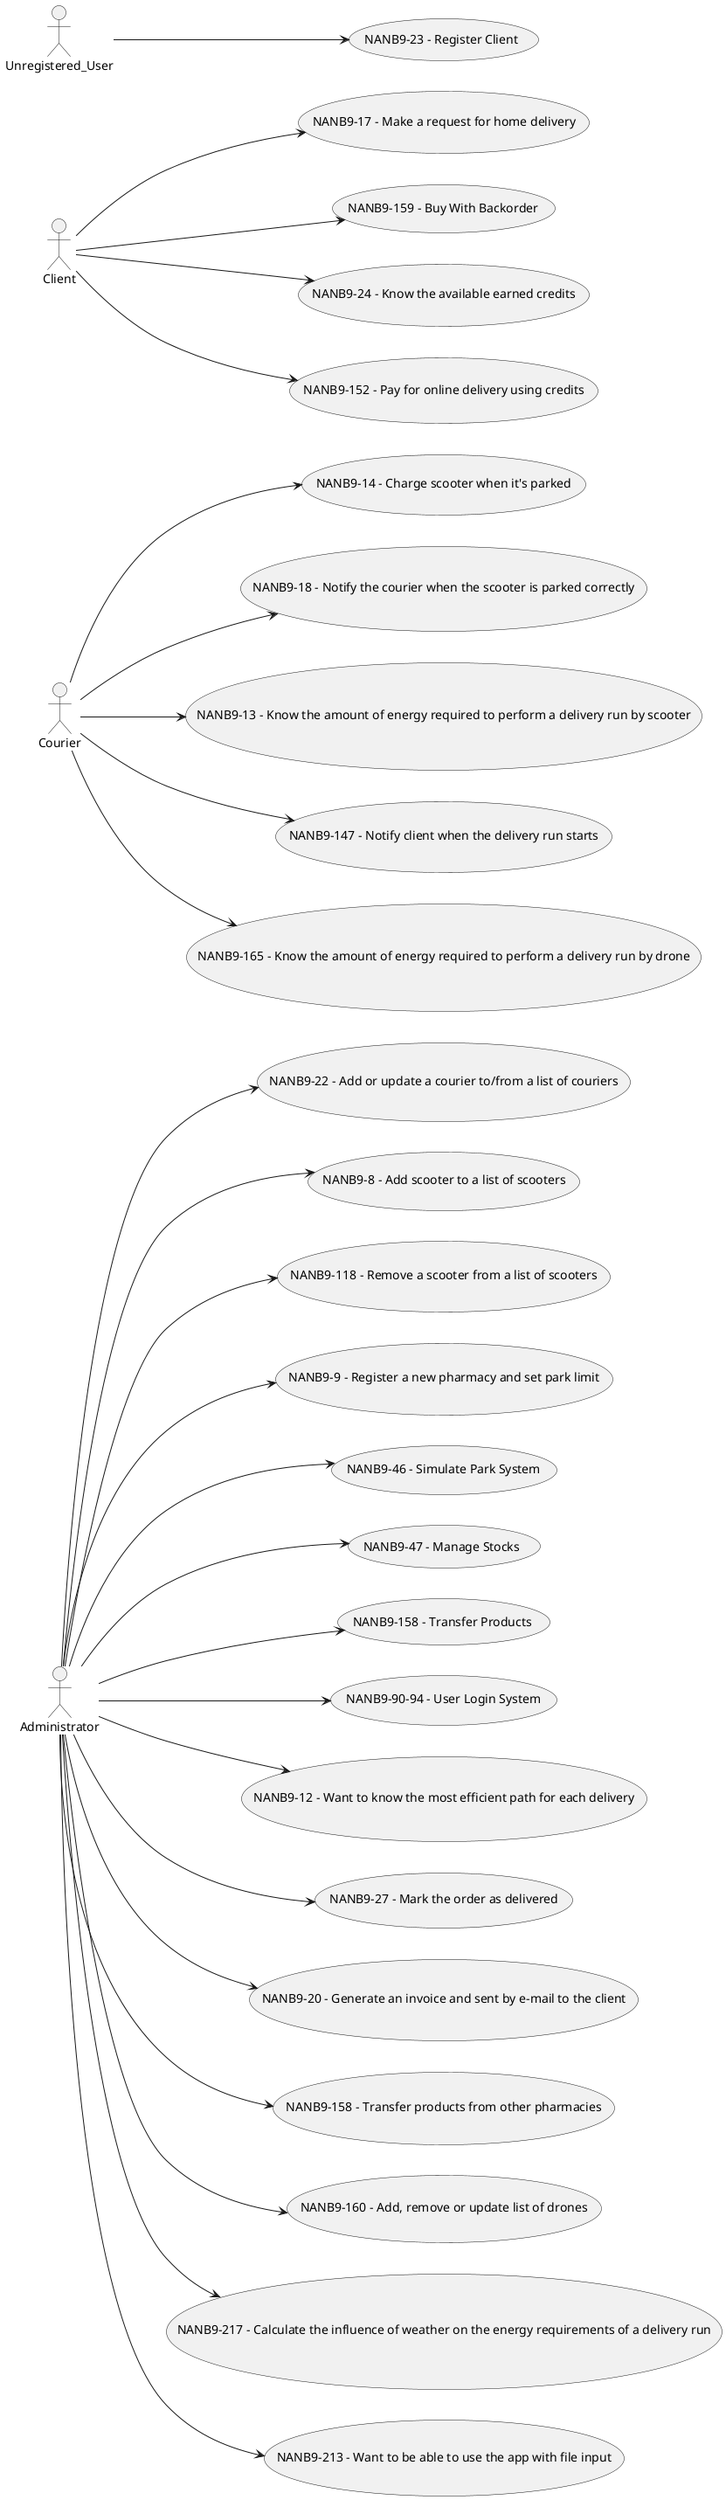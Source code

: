 @startuml

left to right direction

actor Administrator AS a
actor Courier AS c
actor Client AS cl
actor Unregistered_User AS u

usecase "NANB9-22 - Add or update a courier to/from a list of couriers" AS UC1
usecase "NANB9-23 - Register Client" AS UC2
usecase "NANB9-8 - Add scooter to a list of scooters" AS UC3
usecase "NANB9-118 - Remove a scooter from a list of scooters" AS UC4
usecase "NANB9-9 - Register a new pharmacy and set park limit" AS UC5
usecase "NANB9-14 - Charge scooter when it's parked" AS UC6
usecase "NANB9-17 - Make a request for home delivery" AS UC7
usecase "NANB9-18 - Notify the courier when the scooter is parked correctly" AS UC8
usecase "NANB9-46 - Simulate Park System" AS UC9
usecase "NANB9-47 - Manage Stocks" AS UC10
usecase "NANB9-158 - Transfer Products" AS UC11
usecase "NANB9-159 - Buy With Backorder" AS UC12
usecase "NANB9-90-94 - User Login System" AS UC13
usecase "NANB9-12 - Want to know the most efficient path for each delivery" AS UC14
usecase "NANB9-13 - Know the amount of energy required to perform a delivery run by scooter" AS UC15
usecase "NANB9-27 - Mark the order as delivered" AS UC16
usecase "NANB9-20 - Generate an invoice and sent by e-mail to the client" AS UC17
usecase "NANB9-24 - Know the available earned credits" AS UC18
usecase "NANB9-147 - Notify client when the delivery run starts" AS UC19
usecase "NANB9-152 - Pay for online delivery using credits" AS UC20
usecase "NANB9-158 - Transfer products from other pharmacies" AS UC21
usecase "NANB9-165 - Know the amount of energy required to perform a delivery run by drone" AS UC22
usecase "NANB9-160 - Add, remove or update list of drones" AS UC23
usecase "NANB9-217 - Calculate the influence of weather on the energy requirements of a delivery run" AS UC24
usecase "NANB9-213 - Want to be able to use the app with file input" AS UC25

a --> UC1
u --> UC2
a --> UC3 
a --> UC4
a --> UC5 
c --> UC6
cl --> UC7
c --> UC8
a --> UC9
a --> UC10 
a --> UC11
cl --> UC12
a --> UC13
a --> UC14
c --> UC15
a --> UC16 
a --> UC17
cl --> UC18 
c --> UC19
cl --> UC20
a --> UC21
c --> UC22
a --> UC23 
a --> UC24
a --> UC25

@enduml